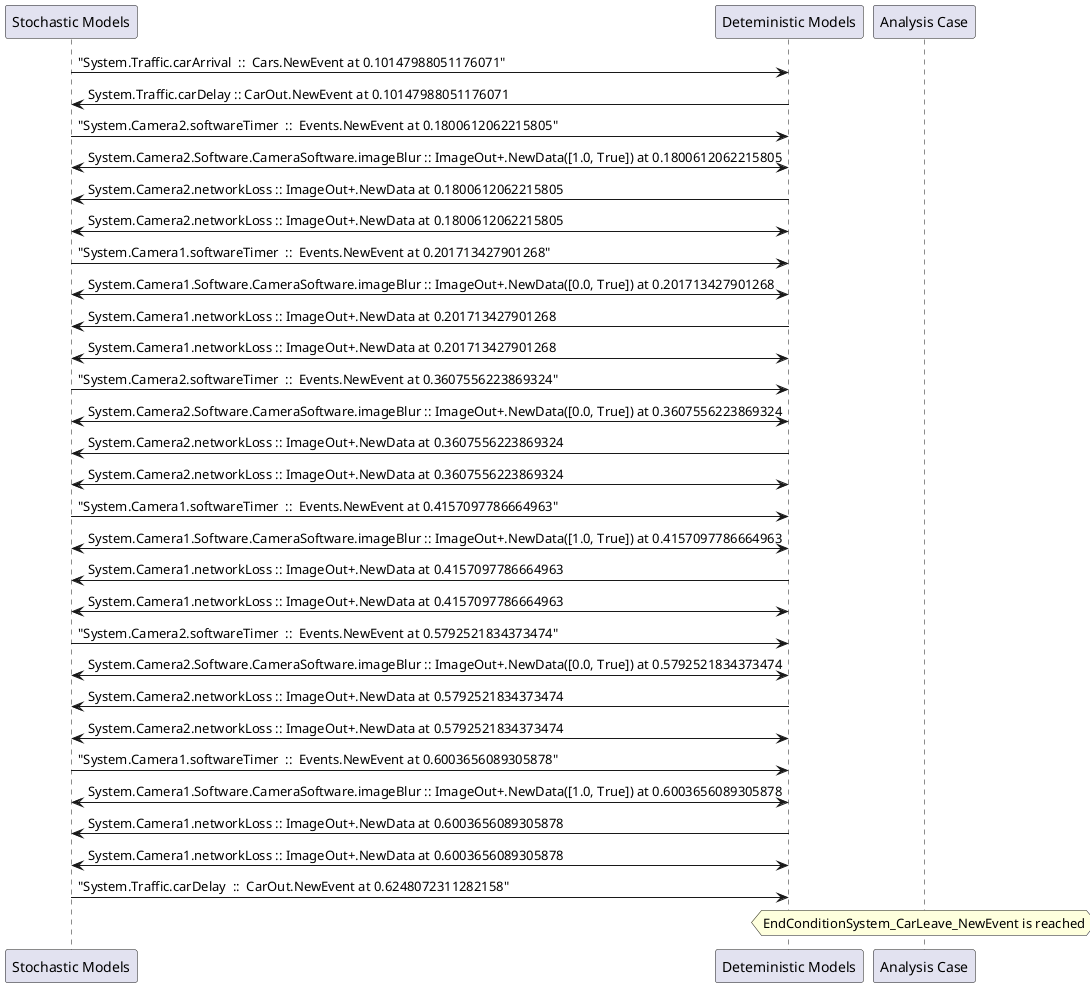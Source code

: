 
	@startuml
	participant "Stochastic Models" as stochmodel
	participant "Deteministic Models" as detmodel
	participant "Analysis Case" as analysis
	{28752_stop} stochmodel -> detmodel : "System.Traffic.carArrival  ::  Cars.NewEvent at 0.10147988051176071"
{28760_start} detmodel -> stochmodel : System.Traffic.carDelay :: CarOut.NewEvent at 0.10147988051176071
{28736_stop} stochmodel -> detmodel : "System.Camera2.softwareTimer  ::  Events.NewEvent at 0.1800612062215805"
detmodel <-> stochmodel : System.Camera2.Software.CameraSoftware.imageBlur :: ImageOut+.NewData([1.0, True]) at 0.1800612062215805
detmodel -> stochmodel : System.Camera2.networkLoss :: ImageOut+.NewData at 0.1800612062215805
detmodel <-> stochmodel : System.Camera2.networkLoss :: ImageOut+.NewData at 0.1800612062215805
{28721_stop} stochmodel -> detmodel : "System.Camera1.softwareTimer  ::  Events.NewEvent at 0.201713427901268"
detmodel <-> stochmodel : System.Camera1.Software.CameraSoftware.imageBlur :: ImageOut+.NewData([0.0, True]) at 0.201713427901268
detmodel -> stochmodel : System.Camera1.networkLoss :: ImageOut+.NewData at 0.201713427901268
detmodel <-> stochmodel : System.Camera1.networkLoss :: ImageOut+.NewData at 0.201713427901268
{28737_stop} stochmodel -> detmodel : "System.Camera2.softwareTimer  ::  Events.NewEvent at 0.3607556223869324"
detmodel <-> stochmodel : System.Camera2.Software.CameraSoftware.imageBlur :: ImageOut+.NewData([0.0, True]) at 0.3607556223869324
detmodel -> stochmodel : System.Camera2.networkLoss :: ImageOut+.NewData at 0.3607556223869324
detmodel <-> stochmodel : System.Camera2.networkLoss :: ImageOut+.NewData at 0.3607556223869324
{28722_stop} stochmodel -> detmodel : "System.Camera1.softwareTimer  ::  Events.NewEvent at 0.4157097786664963"
detmodel <-> stochmodel : System.Camera1.Software.CameraSoftware.imageBlur :: ImageOut+.NewData([1.0, True]) at 0.4157097786664963
detmodel -> stochmodel : System.Camera1.networkLoss :: ImageOut+.NewData at 0.4157097786664963
detmodel <-> stochmodel : System.Camera1.networkLoss :: ImageOut+.NewData at 0.4157097786664963
{28738_stop} stochmodel -> detmodel : "System.Camera2.softwareTimer  ::  Events.NewEvent at 0.5792521834373474"
detmodel <-> stochmodel : System.Camera2.Software.CameraSoftware.imageBlur :: ImageOut+.NewData([0.0, True]) at 0.5792521834373474
detmodel -> stochmodel : System.Camera2.networkLoss :: ImageOut+.NewData at 0.5792521834373474
detmodel <-> stochmodel : System.Camera2.networkLoss :: ImageOut+.NewData at 0.5792521834373474
{28723_stop} stochmodel -> detmodel : "System.Camera1.softwareTimer  ::  Events.NewEvent at 0.6003656089305878"
detmodel <-> stochmodel : System.Camera1.Software.CameraSoftware.imageBlur :: ImageOut+.NewData([1.0, True]) at 0.6003656089305878
detmodel -> stochmodel : System.Camera1.networkLoss :: ImageOut+.NewData at 0.6003656089305878
detmodel <-> stochmodel : System.Camera1.networkLoss :: ImageOut+.NewData at 0.6003656089305878
{28760_stop} stochmodel -> detmodel : "System.Traffic.carDelay  ::  CarOut.NewEvent at 0.6248072311282158"
{28760_start} <-> {28760_stop} : delay
hnote over analysis 
EndConditionSystem_CarLeave_NewEvent is reached
endnote
@enduml